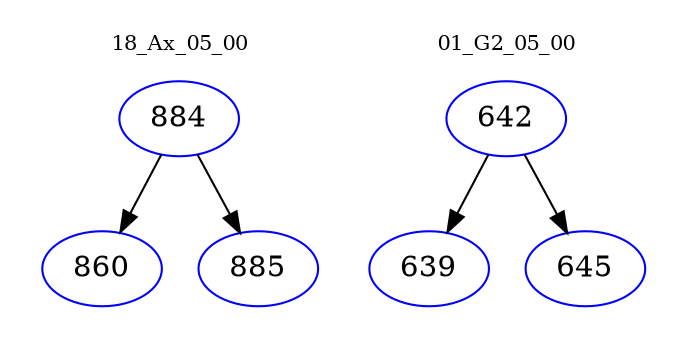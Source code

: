 digraph{
subgraph cluster_0 {
color = white
label = "18_Ax_05_00";
fontsize=10;
T0_884 [label="884", color="blue"]
T0_884 -> T0_860 [color="black"]
T0_860 [label="860", color="blue"]
T0_884 -> T0_885 [color="black"]
T0_885 [label="885", color="blue"]
}
subgraph cluster_1 {
color = white
label = "01_G2_05_00";
fontsize=10;
T1_642 [label="642", color="blue"]
T1_642 -> T1_639 [color="black"]
T1_639 [label="639", color="blue"]
T1_642 -> T1_645 [color="black"]
T1_645 [label="645", color="blue"]
}
}
